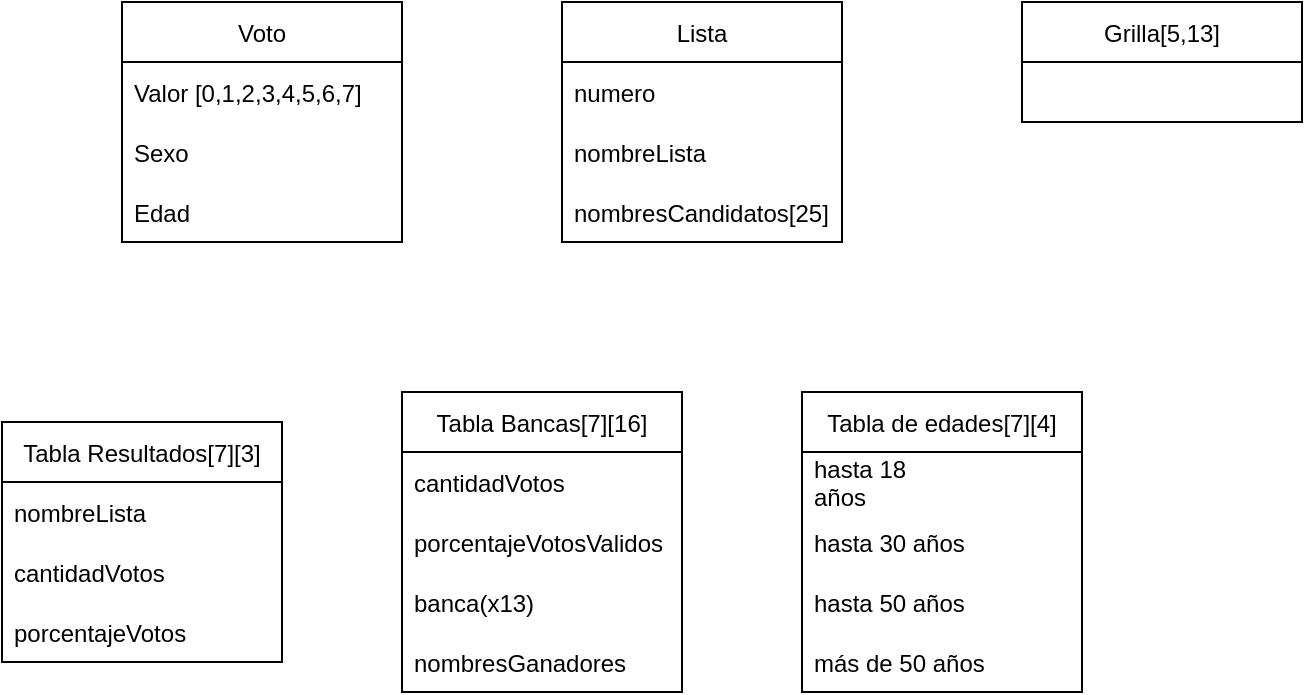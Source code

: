 <mxfile>
    <diagram id="XIpyf4Ab7VP1h9y_S6XM" name="Page-1">
        <mxGraphModel dx="820" dy="470" grid="1" gridSize="10" guides="1" tooltips="1" connect="1" arrows="1" fold="1" page="1" pageScale="1" pageWidth="827" pageHeight="1169" math="0" shadow="0">
            <root>
                <mxCell id="0"/>
                <mxCell id="1" parent="0"/>
                <mxCell id="C9L4BgDTNEKqHw4MeAy_-1" value="Voto" style="swimlane;fontStyle=0;childLayout=stackLayout;horizontal=1;startSize=30;horizontalStack=0;resizeParent=1;resizeParentMax=0;resizeLast=0;collapsible=1;marginBottom=0;" parent="1" vertex="1">
                    <mxGeometry x="180" y="120" width="140" height="120" as="geometry"/>
                </mxCell>
                <mxCell id="C9L4BgDTNEKqHw4MeAy_-2" value="Valor [0,1,2,3,4,5,6,7]" style="text;strokeColor=none;fillColor=none;align=left;verticalAlign=middle;spacingLeft=4;spacingRight=4;overflow=hidden;points=[[0,0.5],[1,0.5]];portConstraint=eastwest;rotatable=0;" parent="C9L4BgDTNEKqHw4MeAy_-1" vertex="1">
                    <mxGeometry y="30" width="140" height="30" as="geometry"/>
                </mxCell>
                <mxCell id="C9L4BgDTNEKqHw4MeAy_-3" value="Sexo" style="text;strokeColor=none;fillColor=none;align=left;verticalAlign=middle;spacingLeft=4;spacingRight=4;overflow=hidden;points=[[0,0.5],[1,0.5]];portConstraint=eastwest;rotatable=0;" parent="C9L4BgDTNEKqHw4MeAy_-1" vertex="1">
                    <mxGeometry y="60" width="140" height="30" as="geometry"/>
                </mxCell>
                <mxCell id="C9L4BgDTNEKqHw4MeAy_-4" value="Edad" style="text;strokeColor=none;fillColor=none;align=left;verticalAlign=middle;spacingLeft=4;spacingRight=4;overflow=hidden;points=[[0,0.5],[1,0.5]];portConstraint=eastwest;rotatable=0;" parent="C9L4BgDTNEKqHw4MeAy_-1" vertex="1">
                    <mxGeometry y="90" width="140" height="30" as="geometry"/>
                </mxCell>
                <mxCell id="C9L4BgDTNEKqHw4MeAy_-5" value="Lista" style="swimlane;fontStyle=0;childLayout=stackLayout;horizontal=1;startSize=30;horizontalStack=0;resizeParent=1;resizeParentMax=0;resizeLast=0;collapsible=1;marginBottom=0;" parent="1" vertex="1">
                    <mxGeometry x="400" y="120" width="140" height="120" as="geometry"/>
                </mxCell>
                <mxCell id="C9L4BgDTNEKqHw4MeAy_-6" value="numero" style="text;strokeColor=none;fillColor=none;align=left;verticalAlign=middle;spacingLeft=4;spacingRight=4;overflow=hidden;points=[[0,0.5],[1,0.5]];portConstraint=eastwest;rotatable=0;" parent="C9L4BgDTNEKqHw4MeAy_-5" vertex="1">
                    <mxGeometry y="30" width="140" height="30" as="geometry"/>
                </mxCell>
                <mxCell id="C9L4BgDTNEKqHw4MeAy_-7" value="nombreLista" style="text;strokeColor=none;fillColor=none;align=left;verticalAlign=middle;spacingLeft=4;spacingRight=4;overflow=hidden;points=[[0,0.5],[1,0.5]];portConstraint=eastwest;rotatable=0;" parent="C9L4BgDTNEKqHw4MeAy_-5" vertex="1">
                    <mxGeometry y="60" width="140" height="30" as="geometry"/>
                </mxCell>
                <mxCell id="C9L4BgDTNEKqHw4MeAy_-8" value="nombresCandidatos[25]" style="text;strokeColor=none;fillColor=none;align=left;verticalAlign=middle;spacingLeft=4;spacingRight=4;overflow=hidden;points=[[0,0.5],[1,0.5]];portConstraint=eastwest;rotatable=0;" parent="C9L4BgDTNEKqHw4MeAy_-5" vertex="1">
                    <mxGeometry y="90" width="140" height="30" as="geometry"/>
                </mxCell>
                <mxCell id="C9L4BgDTNEKqHw4MeAy_-9" value="Grilla[5,13]" style="swimlane;fontStyle=0;childLayout=stackLayout;horizontal=1;startSize=30;horizontalStack=0;resizeParent=1;resizeParentMax=0;resizeLast=0;collapsible=1;marginBottom=0;" parent="1" vertex="1">
                    <mxGeometry x="630" y="120" width="140" height="60" as="geometry"/>
                </mxCell>
                <mxCell id="C9L4BgDTNEKqHw4MeAy_-13" value="Tabla Resultados[7][3]" style="swimlane;fontStyle=0;childLayout=stackLayout;horizontal=1;startSize=30;horizontalStack=0;resizeParent=1;resizeParentMax=0;resizeLast=0;collapsible=1;marginBottom=0;" parent="1" vertex="1">
                    <mxGeometry x="120" y="330" width="140" height="120" as="geometry"/>
                </mxCell>
                <mxCell id="C9L4BgDTNEKqHw4MeAy_-14" value="nombreLista" style="text;strokeColor=none;fillColor=none;align=left;verticalAlign=middle;spacingLeft=4;spacingRight=4;overflow=hidden;points=[[0,0.5],[1,0.5]];portConstraint=eastwest;rotatable=0;" parent="C9L4BgDTNEKqHw4MeAy_-13" vertex="1">
                    <mxGeometry y="30" width="140" height="30" as="geometry"/>
                </mxCell>
                <mxCell id="C9L4BgDTNEKqHw4MeAy_-15" value="cantidadVotos" style="text;strokeColor=none;fillColor=none;align=left;verticalAlign=middle;spacingLeft=4;spacingRight=4;overflow=hidden;points=[[0,0.5],[1,0.5]];portConstraint=eastwest;rotatable=0;" parent="C9L4BgDTNEKqHw4MeAy_-13" vertex="1">
                    <mxGeometry y="60" width="140" height="30" as="geometry"/>
                </mxCell>
                <mxCell id="C9L4BgDTNEKqHw4MeAy_-16" value="porcentajeVotos" style="text;strokeColor=none;fillColor=none;align=left;verticalAlign=middle;spacingLeft=4;spacingRight=4;overflow=hidden;points=[[0,0.5],[1,0.5]];portConstraint=eastwest;rotatable=0;" parent="C9L4BgDTNEKqHw4MeAy_-13" vertex="1">
                    <mxGeometry y="90" width="140" height="30" as="geometry"/>
                </mxCell>
                <mxCell id="C9L4BgDTNEKqHw4MeAy_-17" value="Tabla Bancas[7][16]" style="swimlane;fontStyle=0;childLayout=stackLayout;horizontal=1;startSize=30;horizontalStack=0;resizeParent=1;resizeParentMax=0;resizeLast=0;collapsible=1;marginBottom=0;" parent="1" vertex="1">
                    <mxGeometry x="320" y="315" width="140" height="150" as="geometry"/>
                </mxCell>
                <mxCell id="C9L4BgDTNEKqHw4MeAy_-18" value="cantidadVotos" style="text;strokeColor=none;fillColor=none;align=left;verticalAlign=middle;spacingLeft=4;spacingRight=4;overflow=hidden;points=[[0,0.5],[1,0.5]];portConstraint=eastwest;rotatable=0;" parent="C9L4BgDTNEKqHw4MeAy_-17" vertex="1">
                    <mxGeometry y="30" width="140" height="30" as="geometry"/>
                </mxCell>
                <mxCell id="C9L4BgDTNEKqHw4MeAy_-20" value="porcentajeVotosValidos" style="text;strokeColor=none;fillColor=none;align=left;verticalAlign=middle;spacingLeft=4;spacingRight=4;overflow=hidden;points=[[0,0.5],[1,0.5]];portConstraint=eastwest;rotatable=0;" parent="C9L4BgDTNEKqHw4MeAy_-17" vertex="1">
                    <mxGeometry y="60" width="140" height="30" as="geometry"/>
                </mxCell>
                <mxCell id="C9L4BgDTNEKqHw4MeAy_-21" value="banca(x13)" style="text;strokeColor=none;fillColor=none;align=left;verticalAlign=middle;spacingLeft=4;spacingRight=4;overflow=hidden;points=[[0,0.5],[1,0.5]];portConstraint=eastwest;rotatable=0;" parent="C9L4BgDTNEKqHw4MeAy_-17" vertex="1">
                    <mxGeometry y="90" width="140" height="30" as="geometry"/>
                </mxCell>
                <mxCell id="C9L4BgDTNEKqHw4MeAy_-22" value="nombresGanadores" style="text;strokeColor=none;fillColor=none;align=left;verticalAlign=middle;spacingLeft=4;spacingRight=4;overflow=hidden;points=[[0,0.5],[1,0.5]];portConstraint=eastwest;rotatable=0;" parent="C9L4BgDTNEKqHw4MeAy_-17" vertex="1">
                    <mxGeometry y="120" width="140" height="30" as="geometry"/>
                </mxCell>
                <mxCell id="C9L4BgDTNEKqHw4MeAy_-23" value="Tabla de edades[7][4]" style="swimlane;fontStyle=0;childLayout=stackLayout;horizontal=1;startSize=30;horizontalStack=0;resizeParent=1;resizeParentMax=0;resizeLast=0;collapsible=1;marginBottom=0;" parent="1" vertex="1">
                    <mxGeometry x="520" y="315" width="140" height="150" as="geometry"/>
                </mxCell>
                <mxCell id="C9L4BgDTNEKqHw4MeAy_-24" value="hasta 18&#10;años" style="text;strokeColor=none;fillColor=none;align=left;verticalAlign=middle;spacingLeft=4;spacingRight=4;overflow=hidden;points=[[0,0.5],[1,0.5]];portConstraint=eastwest;rotatable=0;" parent="C9L4BgDTNEKqHw4MeAy_-23" vertex="1">
                    <mxGeometry y="30" width="140" height="30" as="geometry"/>
                </mxCell>
                <mxCell id="C9L4BgDTNEKqHw4MeAy_-25" value="hasta 30 años" style="text;strokeColor=none;fillColor=none;align=left;verticalAlign=middle;spacingLeft=4;spacingRight=4;overflow=hidden;points=[[0,0.5],[1,0.5]];portConstraint=eastwest;rotatable=0;" parent="C9L4BgDTNEKqHw4MeAy_-23" vertex="1">
                    <mxGeometry y="60" width="140" height="30" as="geometry"/>
                </mxCell>
                <mxCell id="C9L4BgDTNEKqHw4MeAy_-26" value="hasta 50 años" style="text;strokeColor=none;fillColor=none;align=left;verticalAlign=middle;spacingLeft=4;spacingRight=4;overflow=hidden;points=[[0,0.5],[1,0.5]];portConstraint=eastwest;rotatable=0;" parent="C9L4BgDTNEKqHw4MeAy_-23" vertex="1">
                    <mxGeometry y="90" width="140" height="30" as="geometry"/>
                </mxCell>
                <mxCell id="C9L4BgDTNEKqHw4MeAy_-27" value="más de 50 años" style="text;strokeColor=none;fillColor=none;align=left;verticalAlign=middle;spacingLeft=4;spacingRight=4;overflow=hidden;points=[[0,0.5],[1,0.5]];portConstraint=eastwest;rotatable=0;" parent="C9L4BgDTNEKqHw4MeAy_-23" vertex="1">
                    <mxGeometry y="120" width="140" height="30" as="geometry"/>
                </mxCell>
            </root>
        </mxGraphModel>
    </diagram>
</mxfile>